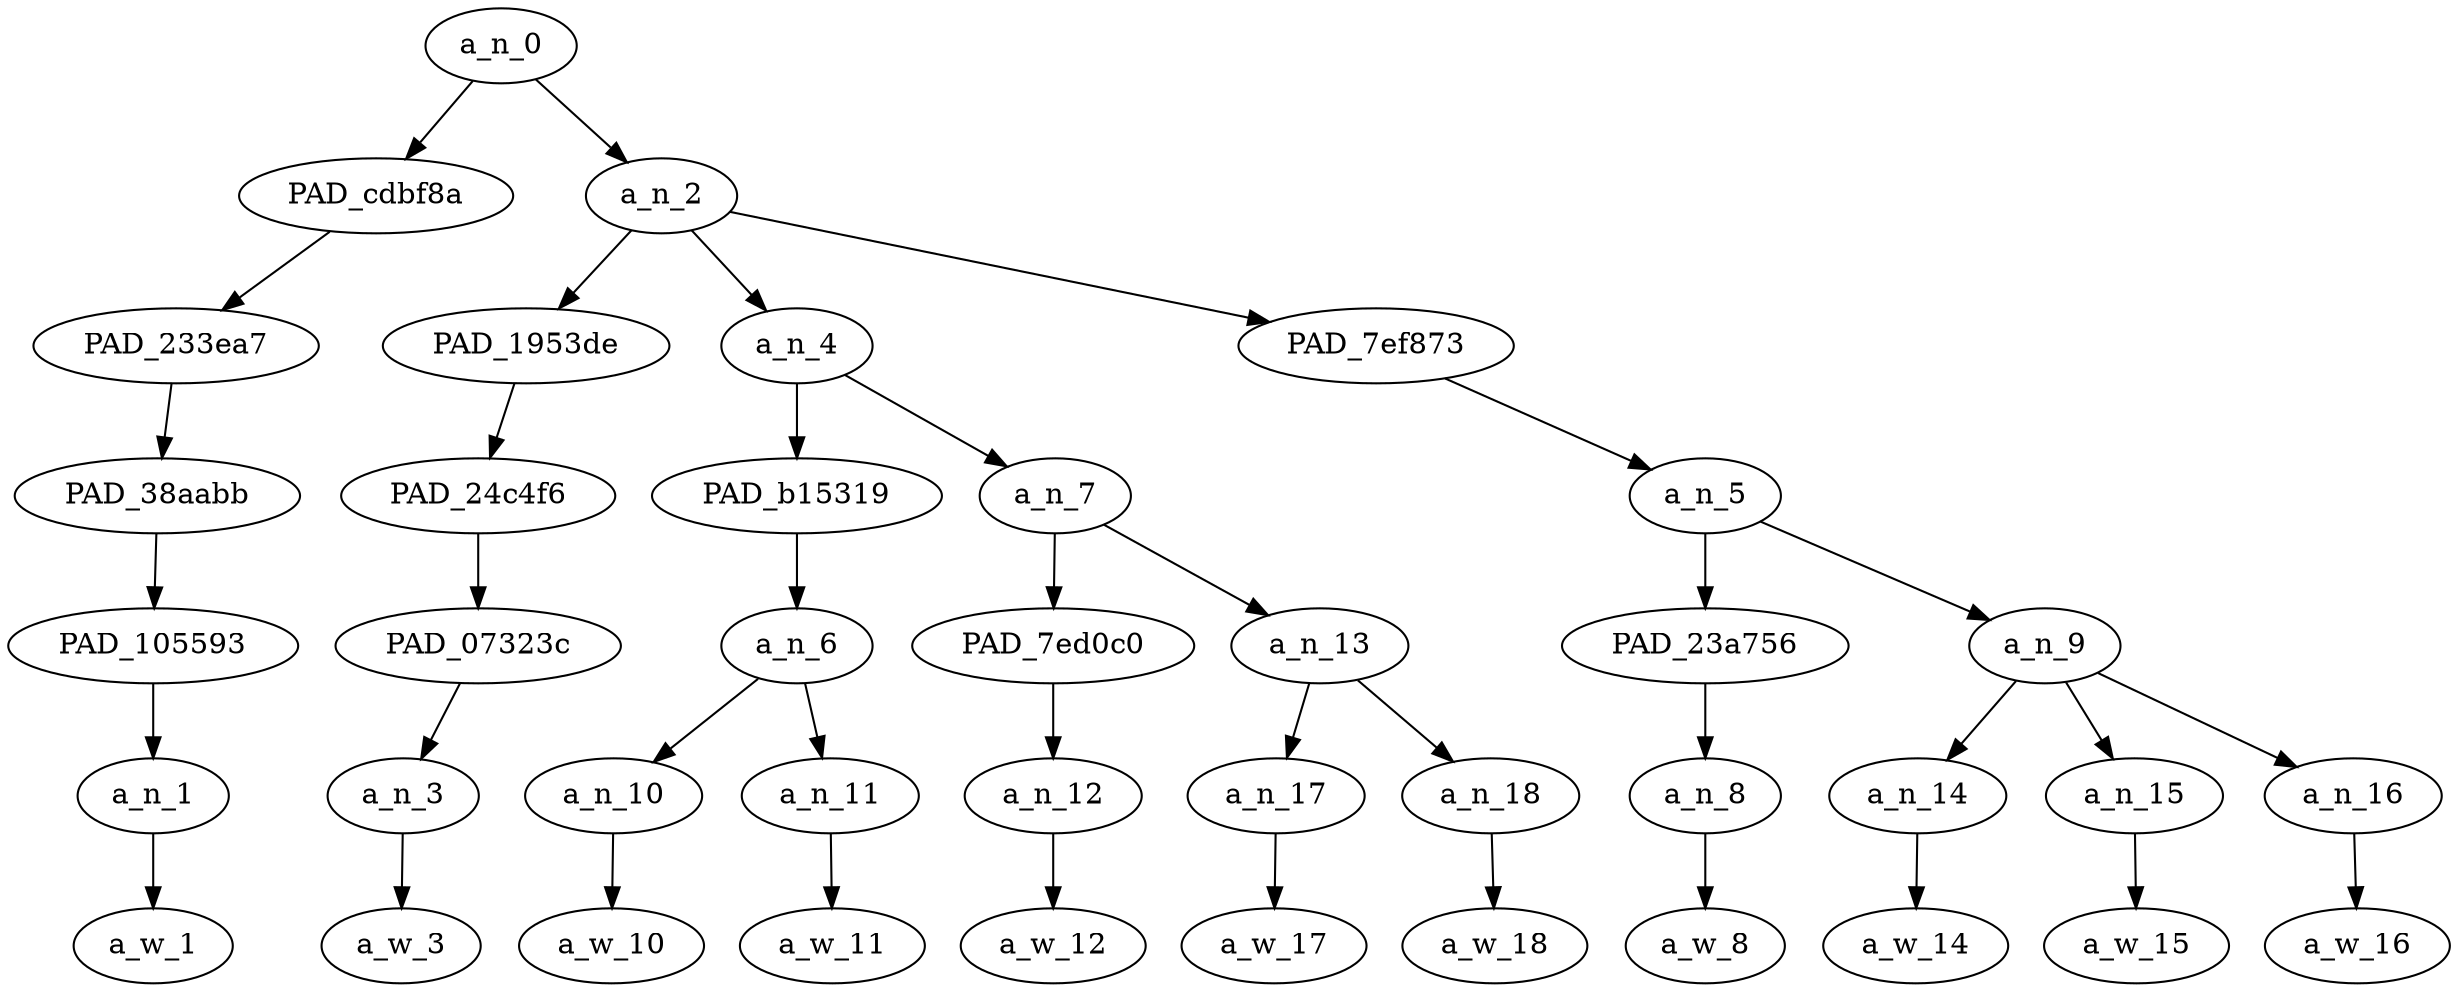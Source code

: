 strict digraph "" {
	a_n_0	[div_dir=1,
		index=0,
		level=6,
		pos="2.1041666666666665,6!",
		text_span="[0, 1, 2, 3, 4, 5, 6, 7, 8, 9, 10]",
		value=0.99999999];
	PAD_cdbf8a	[div_dir=1,
		index=0,
		level=5,
		pos="0.0,5!",
		text_span="[0]",
		value=0.04575198];
	a_n_0 -> PAD_cdbf8a;
	a_n_2	[div_dir=1,
		index=1,
		level=5,
		pos="4.208333333333333,5!",
		text_span="[1, 2, 3, 4, 5, 6, 7, 8, 9, 10]",
		value=0.95340608];
	a_n_0 -> a_n_2;
	PAD_233ea7	[div_dir=1,
		index=0,
		level=4,
		pos="0.0,4!",
		text_span="[0]",
		value=0.04575198];
	PAD_cdbf8a -> PAD_233ea7;
	PAD_38aabb	[div_dir=1,
		index=0,
		level=3,
		pos="0.0,3!",
		text_span="[0]",
		value=0.04575198];
	PAD_233ea7 -> PAD_38aabb;
	PAD_105593	[div_dir=1,
		index=0,
		level=2,
		pos="0.0,2!",
		text_span="[0]",
		value=0.04575198];
	PAD_38aabb -> PAD_105593;
	a_n_1	[div_dir=1,
		index=0,
		level=1,
		pos="0.0,1!",
		text_span="[0]",
		value=0.04575198];
	PAD_105593 -> a_n_1;
	a_w_1	[div_dir=0,
		index=0,
		level=0,
		pos="0,0!",
		text_span="[0]",
		value=nothing];
	a_n_1 -> a_w_1;
	PAD_1953de	[div_dir=-1,
		index=1,
		level=4,
		pos="1.0,4!",
		text_span="[1]",
		value=0.04353403];
	a_n_2 -> PAD_1953de;
	a_n_4	[div_dir=1,
		index=2,
		level=4,
		pos="3.625,4!",
		text_span="[2, 3, 4, 5, 6]",
		value=0.65427159];
	a_n_2 -> a_n_4;
	PAD_7ef873	[div_dir=-1,
		index=3,
		level=4,
		pos="8.0,4!",
		text_span="[7, 8, 9, 10]",
		value=0.25479835];
	a_n_2 -> PAD_7ef873;
	PAD_24c4f6	[div_dir=-1,
		index=1,
		level=3,
		pos="1.0,3!",
		text_span="[1]",
		value=0.04353403];
	PAD_1953de -> PAD_24c4f6;
	PAD_07323c	[div_dir=-1,
		index=1,
		level=2,
		pos="1.0,2!",
		text_span="[1]",
		value=0.04353403];
	PAD_24c4f6 -> PAD_07323c;
	a_n_3	[div_dir=-1,
		index=1,
		level=1,
		pos="1.0,1!",
		text_span="[1]",
		value=0.04353403];
	PAD_07323c -> a_n_3;
	a_w_3	[div_dir=0,
		index=1,
		level=0,
		pos="1,0!",
		text_span="[1]",
		value=is];
	a_n_3 -> a_w_3;
	PAD_b15319	[div_dir=1,
		index=2,
		level=3,
		pos="2.5,3!",
		text_span="[2, 3]",
		value=0.21410194];
	a_n_4 -> PAD_b15319;
	a_n_7	[div_dir=1,
		index=3,
		level=3,
		pos="4.75,3!",
		text_span="[4, 5, 6]",
		value=0.43887430];
	a_n_4 -> a_n_7;
	a_n_6	[div_dir=1,
		index=2,
		level=2,
		pos="2.5,2!",
		text_span="[2, 3]",
		value=0.21410194];
	PAD_b15319 -> a_n_6;
	a_n_10	[div_dir=1,
		index=2,
		level=1,
		pos="2.0,1!",
		text_span="[2]",
		value=0.04605353];
	a_n_6 -> a_n_10;
	a_n_11	[div_dir=1,
		index=3,
		level=1,
		pos="3.0,1!",
		text_span="[3]",
		value=0.16790269];
	a_n_6 -> a_n_11;
	a_w_10	[div_dir=0,
		index=2,
		level=0,
		pos="2,0!",
		text_span="[2]",
		value=more];
	a_n_10 -> a_w_10;
	a_w_11	[div_dir=0,
		index=3,
		level=0,
		pos="3,0!",
		text_span="[3]",
		value=cringy];
	a_n_11 -> a_w_11;
	PAD_7ed0c0	[div_dir=-1,
		index=3,
		level=2,
		pos="4.0,2!",
		text_span="[4]",
		value=0.04185227];
	a_n_7 -> PAD_7ed0c0;
	a_n_13	[div_dir=1,
		index=4,
		level=2,
		pos="5.5,2!",
		text_span="[5, 6]",
		value=0.39533769];
	a_n_7 -> a_n_13;
	a_n_12	[div_dir=-1,
		index=4,
		level=1,
		pos="4.0,1!",
		text_span="[4]",
		value=0.04185227];
	PAD_7ed0c0 -> a_n_12;
	a_w_12	[div_dir=0,
		index=4,
		level=0,
		pos="4,0!",
		text_span="[4]",
		value=than];
	a_n_12 -> a_w_12;
	a_n_17	[div_dir=1,
		index=5,
		level=1,
		pos="5.0,1!",
		text_span="[5]",
		value=0.06386137];
	a_n_13 -> a_n_17;
	a_n_18	[div_dir=1,
		index=6,
		level=1,
		pos="6.0,1!",
		text_span="[6]",
		value=0.32946408];
	a_n_13 -> a_n_18;
	a_w_17	[div_dir=0,
		index=5,
		level=0,
		pos="5,0!",
		text_span="[5]",
		value=a];
	a_n_17 -> a_w_17;
	a_w_18	[div_dir=0,
		index=6,
		level=0,
		pos="6,0!",
		text_span="[6]",
		value=nigger];
	a_n_18 -> a_w_18;
	a_n_5	[div_dir=-1,
		index=4,
		level=3,
		pos="8.0,3!",
		text_span="[7, 8, 9, 10]",
		value=0.25479835];
	PAD_7ef873 -> a_n_5;
	PAD_23a756	[div_dir=-1,
		index=5,
		level=2,
		pos="7.0,2!",
		text_span="[7]",
		value=0.04793480];
	a_n_5 -> PAD_23a756;
	a_n_9	[div_dir=-1,
		index=6,
		level=2,
		pos="9.0,2!",
		text_span="[8, 9, 10]",
		value=0.20667714];
	a_n_5 -> a_n_9;
	a_n_8	[div_dir=-1,
		index=7,
		level=1,
		pos="7.0,1!",
		text_span="[7]",
		value=0.04793480];
	PAD_23a756 -> a_n_8;
	a_w_8	[div_dir=0,
		index=7,
		level=0,
		pos="7,0!",
		text_span="[7]",
		value=in];
	a_n_8 -> a_w_8;
	a_n_14	[div_dir=1,
		index=8,
		level=1,
		pos="8.0,1!",
		text_span="[8]",
		value=0.03566286];
	a_n_9 -> a_n_14;
	a_n_15	[div_dir=-1,
		index=9,
		level=1,
		pos="9.0,1!",
		text_span="[9]",
		value=0.10971286];
	a_n_9 -> a_n_15;
	a_n_16	[div_dir=1,
		index=10,
		level=1,
		pos="10.0,1!",
		text_span="[10]",
		value=0.06113044];
	a_n_9 -> a_n_16;
	a_w_14	[div_dir=0,
		index=8,
		level=0,
		pos="8,0!",
		text_span="[8]",
		value=a1];
	a_n_14 -> a_w_14;
	a_w_15	[div_dir=0,
		index=9,
		level=0,
		pos="9,0!",
		text_span="[9]",
		value=flashy];
	a_n_15 -> a_w_15;
	a_w_16	[div_dir=0,
		index=10,
		level=0,
		pos="10,0!",
		text_span="[10]",
		value=suit];
	a_n_16 -> a_w_16;
}
